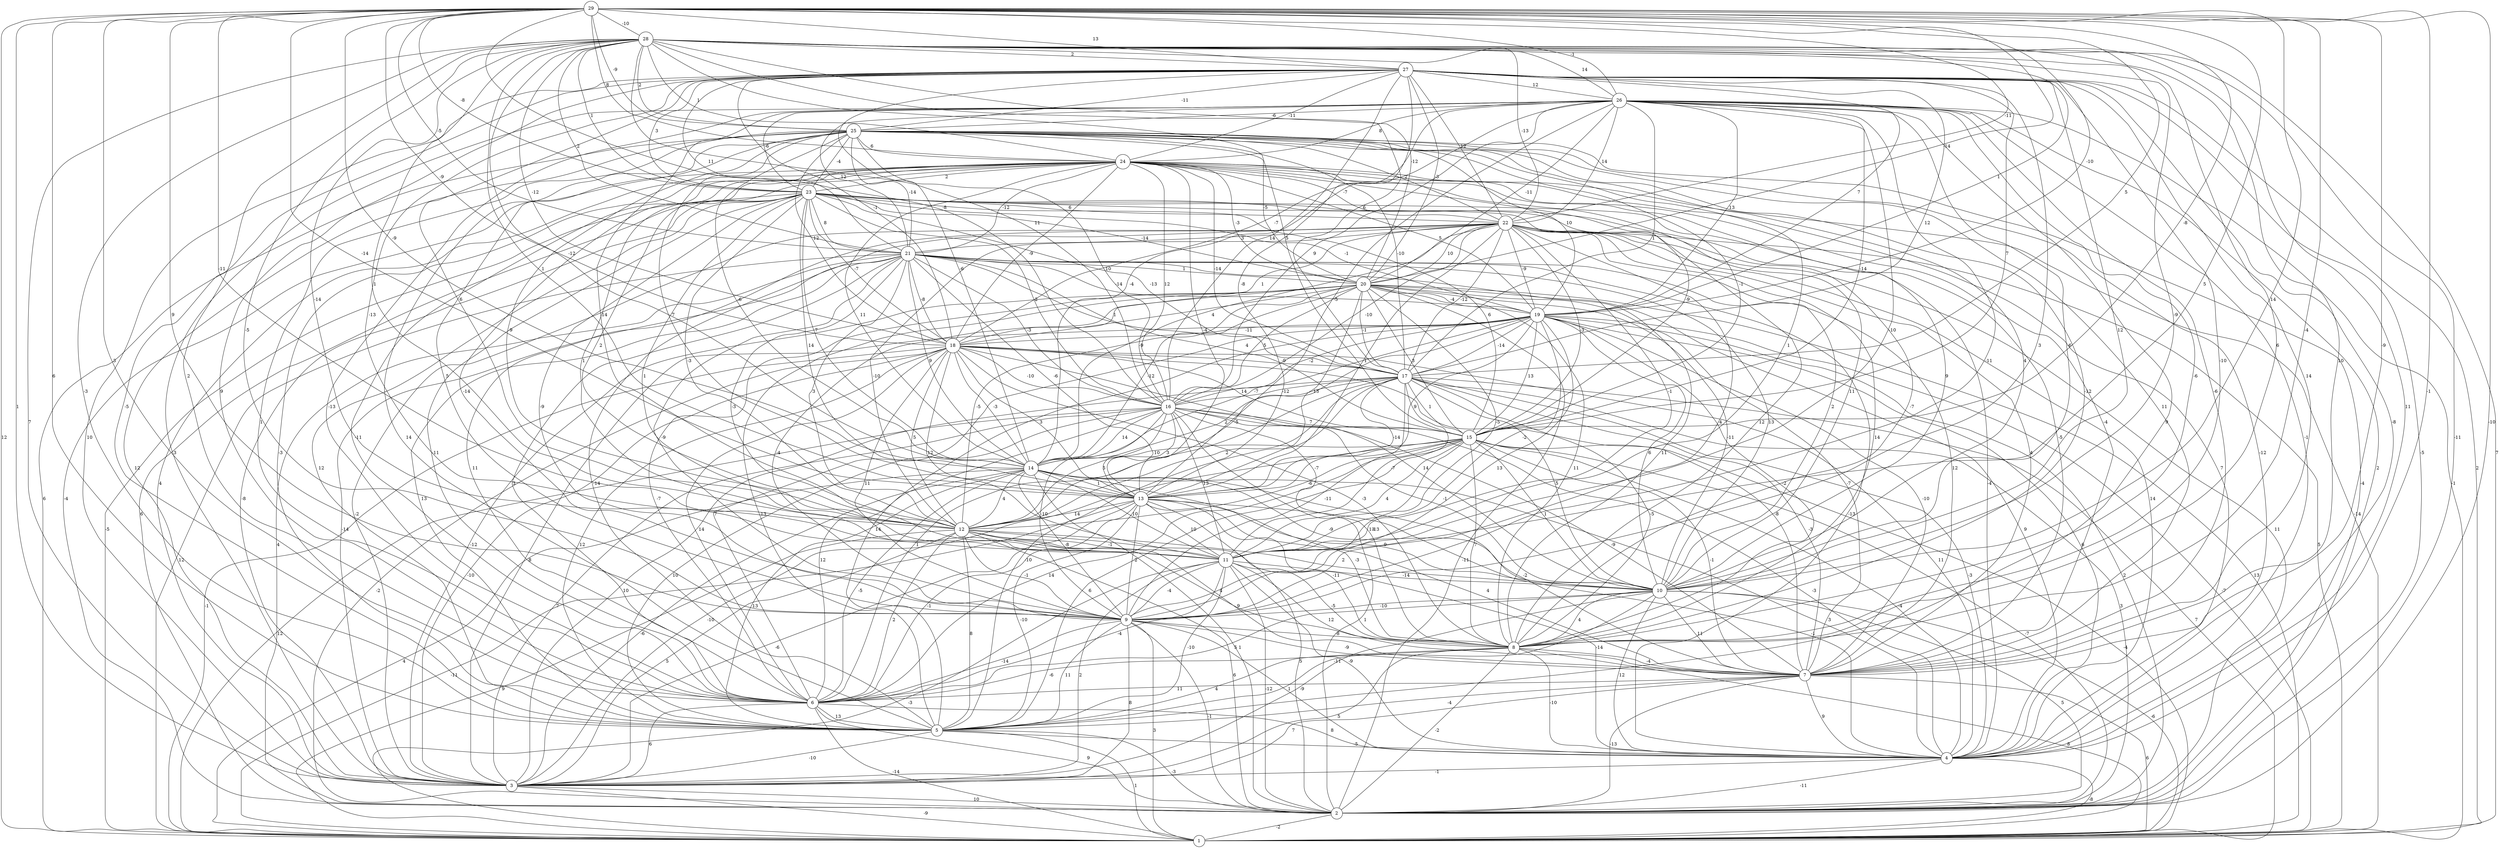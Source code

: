 graph { 
	 fontname="Helvetica,Arial,sans-serif" 
	 node [shape = circle]; 
	 29 -- 1 [label = "12"];
	 29 -- 2 [label = "-10"];
	 29 -- 3 [label = "1"];
	 29 -- 4 [label = "-1"];
	 29 -- 5 [label = "6"];
	 29 -- 6 [label = "3"];
	 29 -- 7 [label = "-9"];
	 29 -- 8 [label = "-4"];
	 29 -- 9 [label = "9"];
	 29 -- 10 [label = "14"];
	 29 -- 11 [label = "5"];
	 29 -- 12 [label = "-11"];
	 29 -- 13 [label = "-14"];
	 29 -- 14 [label = "-9"];
	 29 -- 15 [label = "-8"];
	 29 -- 16 [label = "-8"];
	 29 -- 17 [label = "5"];
	 29 -- 18 [label = "-9"];
	 29 -- 19 [label = "-10"];
	 29 -- 20 [label = "-14"];
	 29 -- 21 [label = "-5"];
	 29 -- 22 [label = "-11"];
	 29 -- 23 [label = "-8"];
	 29 -- 24 [label = "8"];
	 29 -- 25 [label = "-9"];
	 29 -- 26 [label = "-1"];
	 29 -- 27 [label = "13"];
	 29 -- 28 [label = "-10"];
	 28 -- 1 [label = "7"];
	 28 -- 2 [label = "-11"];
	 28 -- 3 [label = "7"];
	 28 -- 4 [label = "11"];
	 28 -- 5 [label = "-3"];
	 28 -- 6 [label = "2"];
	 28 -- 7 [label = "10"];
	 28 -- 8 [label = "6"];
	 28 -- 9 [label = "-5"];
	 28 -- 10 [label = "-9"];
	 28 -- 11 [label = "-14"];
	 28 -- 12 [label = "1"];
	 28 -- 13 [label = "1"];
	 28 -- 14 [label = "-12"];
	 28 -- 15 [label = "5"];
	 28 -- 16 [label = "11"];
	 28 -- 17 [label = "6"];
	 28 -- 18 [label = "-12"];
	 28 -- 19 [label = "1"];
	 28 -- 20 [label = "-12"];
	 28 -- 21 [label = "2"];
	 28 -- 22 [label = "-13"];
	 28 -- 23 [label = "1"];
	 28 -- 24 [label = "1"];
	 28 -- 25 [label = "2"];
	 28 -- 26 [label = "14"];
	 28 -- 27 [label = "2"];
	 27 -- 1 [label = "2"];
	 27 -- 2 [label = "-5"];
	 27 -- 3 [label = "10"];
	 27 -- 4 [label = "-8"];
	 27 -- 5 [label = "-5"];
	 27 -- 6 [label = "9"];
	 27 -- 7 [label = "14"];
	 27 -- 8 [label = "-10"];
	 27 -- 9 [label = "3"];
	 27 -- 10 [label = "12"];
	 27 -- 11 [label = "-13"];
	 27 -- 12 [label = "6"];
	 27 -- 13 [label = "-8"];
	 27 -- 14 [label = "-6"];
	 27 -- 15 [label = "7"];
	 27 -- 16 [label = "14"];
	 27 -- 17 [label = "12"];
	 27 -- 18 [label = "-1"];
	 27 -- 19 [label = "7"];
	 27 -- 20 [label = "-3"];
	 27 -- 21 [label = "11"];
	 27 -- 22 [label = "12"];
	 27 -- 23 [label = "3"];
	 27 -- 24 [label = "-11"];
	 27 -- 25 [label = "-11"];
	 27 -- 26 [label = "12"];
	 26 -- 1 [label = "-1"];
	 26 -- 2 [label = "2"];
	 26 -- 3 [label = "3"];
	 26 -- 4 [label = "-1"];
	 26 -- 5 [label = "9"];
	 26 -- 6 [label = "-13"];
	 26 -- 7 [label = "-6"];
	 26 -- 8 [label = "-6"];
	 26 -- 9 [label = "-11"];
	 26 -- 10 [label = "-6"];
	 26 -- 11 [label = "-10"];
	 26 -- 12 [label = "14"];
	 26 -- 13 [label = "-5"];
	 26 -- 14 [label = "-4"];
	 26 -- 15 [label = "-14"];
	 26 -- 16 [label = "9"];
	 26 -- 17 [label = "1"];
	 26 -- 18 [label = "-7"];
	 26 -- 19 [label = "13"];
	 26 -- 20 [label = "-11"];
	 26 -- 21 [label = "12"];
	 26 -- 22 [label = "14"];
	 26 -- 23 [label = "-6"];
	 26 -- 24 [label = "8"];
	 26 -- 25 [label = "-6"];
	 25 -- 1 [label = "6"];
	 25 -- 2 [label = "-4"];
	 25 -- 3 [label = "12"];
	 25 -- 4 [label = "-12"];
	 25 -- 5 [label = "14"];
	 25 -- 6 [label = "1"];
	 25 -- 7 [label = "11"];
	 25 -- 8 [label = "-12"];
	 25 -- 9 [label = "5"];
	 25 -- 10 [label = "4"];
	 25 -- 11 [label = "1"];
	 25 -- 12 [label = "-9"];
	 25 -- 13 [label = "7"];
	 25 -- 14 [label = "-6"];
	 25 -- 15 [label = "-1"];
	 25 -- 16 [label = "10"];
	 25 -- 17 [label = "-10"];
	 25 -- 18 [label = "12"];
	 25 -- 19 [label = "10"];
	 25 -- 20 [label = "-5"];
	 25 -- 21 [label = "-14"];
	 25 -- 22 [label = "2"];
	 25 -- 23 [label = "-4"];
	 25 -- 24 [label = "6"];
	 24 -- 1 [label = "-14"];
	 24 -- 2 [label = "-4"];
	 24 -- 3 [label = "4"];
	 24 -- 4 [label = "7"];
	 24 -- 5 [label = "-3"];
	 24 -- 6 [label = "-11"];
	 24 -- 7 [label = "-4"];
	 24 -- 8 [label = "-7"];
	 24 -- 9 [label = "-14"];
	 24 -- 10 [label = "9"];
	 24 -- 11 [label = "1"];
	 24 -- 12 [label = "2"];
	 24 -- 13 [label = "-4"];
	 24 -- 14 [label = "11"];
	 24 -- 15 [label = "-9"];
	 24 -- 16 [label = "12"];
	 24 -- 17 [label = "-14"];
	 24 -- 18 [label = "-9"];
	 24 -- 19 [label = "5"];
	 24 -- 20 [label = "-3"];
	 24 -- 21 [label = "-12"];
	 24 -- 22 [label = "-7"];
	 24 -- 23 [label = "2"];
	 23 -- 1 [label = "-5"];
	 23 -- 2 [label = "6"];
	 23 -- 3 [label = "-8"];
	 23 -- 4 [label = "-4"];
	 23 -- 5 [label = "12"];
	 23 -- 6 [label = "-11"];
	 23 -- 7 [label = "-5"];
	 23 -- 8 [label = "12"];
	 23 -- 9 [label = "-9"];
	 23 -- 10 [label = "11"];
	 23 -- 11 [label = "1"];
	 23 -- 12 [label = "-3"];
	 23 -- 13 [label = "14"];
	 23 -- 14 [label = "7"];
	 23 -- 15 [label = "6"];
	 23 -- 16 [label = "2"];
	 23 -- 17 [label = "-13"];
	 23 -- 18 [label = "-7"];
	 23 -- 19 [label = "-1"];
	 23 -- 20 [label = "-14"];
	 23 -- 21 [label = "8"];
	 23 -- 22 [label = "6"];
	 22 -- 1 [label = "5"];
	 22 -- 2 [label = "11"];
	 22 -- 3 [label = "-2"];
	 22 -- 4 [label = "14"];
	 22 -- 5 [label = "-14"];
	 22 -- 6 [label = "11"];
	 22 -- 7 [label = "4"];
	 22 -- 8 [label = "14"];
	 22 -- 9 [label = "4"];
	 22 -- 10 [label = "2"];
	 22 -- 11 [label = "-1"];
	 22 -- 12 [label = "-10"];
	 22 -- 13 [label = "1"];
	 22 -- 14 [label = "-9"];
	 22 -- 15 [label = "-3"];
	 22 -- 16 [label = "-10"];
	 22 -- 17 [label = "-12"];
	 22 -- 18 [label = "1"];
	 22 -- 19 [label = "-9"];
	 22 -- 20 [label = "10"];
	 22 -- 21 [label = "3"];
	 21 -- 1 [label = "12"];
	 21 -- 2 [label = "4"];
	 21 -- 3 [label = "-14"];
	 21 -- 4 [label = "-13"];
	 21 -- 5 [label = "13"];
	 21 -- 6 [label = "3"];
	 21 -- 7 [label = "12"];
	 21 -- 8 [label = "11"];
	 21 -- 9 [label = "-9"];
	 21 -- 10 [label = "13"];
	 21 -- 11 [label = "-3"];
	 21 -- 12 [label = "3"];
	 21 -- 13 [label = "-6"];
	 21 -- 14 [label = "9"];
	 21 -- 15 [label = "4"];
	 21 -- 16 [label = "-3"];
	 21 -- 17 [label = "1"];
	 21 -- 18 [label = "-8"];
	 21 -- 19 [label = "-14"];
	 21 -- 20 [label = "1"];
	 20 -- 1 [label = "13"];
	 20 -- 2 [label = "-11"];
	 20 -- 3 [label = "-12"];
	 20 -- 4 [label = "9"];
	 20 -- 5 [label = "13"];
	 20 -- 6 [label = "-7"];
	 20 -- 7 [label = "-7"];
	 20 -- 8 [label = "11"];
	 20 -- 9 [label = "-4"];
	 20 -- 10 [label = "-11"];
	 20 -- 11 [label = "-5"];
	 20 -- 12 [label = "-5"];
	 20 -- 13 [label = "13"];
	 20 -- 14 [label = "-12"];
	 20 -- 15 [label = "3"];
	 20 -- 16 [label = "5"];
	 20 -- 17 [label = "-1"];
	 20 -- 18 [label = "4"];
	 20 -- 19 [label = "-4"];
	 19 -- 1 [label = "-7"];
	 19 -- 2 [label = "2"];
	 19 -- 3 [label = "8"];
	 19 -- 4 [label = "6"];
	 19 -- 5 [label = "14"];
	 19 -- 6 [label = "7"];
	 19 -- 7 [label = "-10"];
	 19 -- 8 [label = "-2"];
	 19 -- 9 [label = "13"];
	 19 -- 10 [label = "6"];
	 19 -- 11 [label = "-2"];
	 19 -- 12 [label = "-5"];
	 19 -- 13 [label = "9"];
	 19 -- 14 [label = "-7"];
	 19 -- 15 [label = "13"];
	 19 -- 16 [label = "-2"];
	 19 -- 17 [label = "-14"];
	 19 -- 18 [label = "-11"];
	 18 -- 1 [label = "-1"];
	 18 -- 2 [label = "-2"];
	 18 -- 3 [label = "-10"];
	 18 -- 4 [label = "11"];
	 18 -- 5 [label = "12"];
	 18 -- 6 [label = "14"];
	 18 -- 7 [label = "-8"];
	 18 -- 8 [label = "-3"];
	 18 -- 9 [label = "11"];
	 18 -- 10 [label = "14"];
	 18 -- 11 [label = "12"];
	 18 -- 12 [label = "5"];
	 18 -- 13 [label = "3"];
	 18 -- 14 [label = "-3"];
	 18 -- 15 [label = "14"];
	 18 -- 16 [label = "-10"];
	 18 -- 17 [label = "-9"];
	 17 -- 1 [label = "7"];
	 17 -- 2 [label = "3"];
	 17 -- 3 [label = "10"];
	 17 -- 4 [label = "-3"];
	 17 -- 5 [label = "-10"];
	 17 -- 6 [label = "1"];
	 17 -- 7 [label = "-3"];
	 17 -- 8 [label = "-5"];
	 17 -- 9 [label = "-11"];
	 17 -- 10 [label = "5"];
	 17 -- 11 [label = "-7"];
	 17 -- 12 [label = "2"];
	 17 -- 13 [label = "-14"];
	 17 -- 14 [label = "2"];
	 17 -- 15 [label = "1"];
	 17 -- 16 [label = "-12"];
	 16 -- 1 [label = "12"];
	 16 -- 2 [label = "1"];
	 16 -- 3 [label = "7"];
	 16 -- 4 [label = "-3"];
	 16 -- 5 [label = "10"];
	 16 -- 6 [label = "12"];
	 16 -- 7 [label = "-9"];
	 16 -- 8 [label = "-13"];
	 16 -- 9 [label = "-10"];
	 16 -- 10 [label = "-1"];
	 16 -- 11 [label = "13"];
	 16 -- 12 [label = "5"];
	 16 -- 13 [label = "3"];
	 16 -- 14 [label = "14"];
	 16 -- 15 [label = "7"];
	 15 -- 1 [label = "-4"];
	 15 -- 2 [label = "-7"];
	 15 -- 3 [label = "-10"];
	 15 -- 4 [label = "-4"];
	 15 -- 5 [label = "6"];
	 15 -- 6 [label = "14"];
	 15 -- 7 [label = "-1"];
	 15 -- 8 [label = "7"];
	 15 -- 9 [label = "13"];
	 15 -- 10 [label = "1"];
	 15 -- 11 [label = "4"];
	 15 -- 12 [label = "-6"];
	 15 -- 13 [label = "-7"];
	 15 -- 14 [label = "10"];
	 14 -- 1 [label = "4"];
	 14 -- 2 [label = "1"];
	 14 -- 3 [label = "-6"];
	 14 -- 4 [label = "3"];
	 14 -- 5 [label = "13"];
	 14 -- 6 [label = "-5"];
	 14 -- 7 [label = "-2"];
	 14 -- 8 [label = "-3"];
	 14 -- 9 [label = "-8"];
	 14 -- 10 [label = "-9"];
	 14 -- 11 [label = "10"];
	 14 -- 12 [label = "4"];
	 14 -- 13 [label = "1"];
	 13 -- 1 [label = "-11"];
	 13 -- 2 [label = "5"];
	 13 -- 3 [label = "-6"];
	 13 -- 4 [label = "-1"];
	 13 -- 5 [label = "-10"];
	 13 -- 6 [label = "-1"];
	 13 -- 7 [label = "4"];
	 13 -- 8 [label = "-11"];
	 13 -- 9 [label = "-2"];
	 13 -- 10 [label = "9"];
	 13 -- 11 [label = "10"];
	 13 -- 12 [label = "14"];
	 12 -- 1 [label = "9"];
	 12 -- 2 [label = "6"];
	 12 -- 3 [label = "5"];
	 12 -- 4 [label = "-14"];
	 12 -- 5 [label = "8"];
	 12 -- 6 [label = "2"];
	 12 -- 7 [label = "9"];
	 12 -- 8 [label = "4"];
	 12 -- 9 [label = "-1"];
	 12 -- 10 [label = "2"];
	 12 -- 11 [label = "-1"];
	 11 -- 1 [label = "-3"];
	 11 -- 2 [label = "-12"];
	 11 -- 3 [label = "2"];
	 11 -- 4 [label = "-9"];
	 11 -- 5 [label = "-10"];
	 11 -- 6 [label = "-4"];
	 11 -- 7 [label = "12"];
	 11 -- 8 [label = "-5"];
	 11 -- 9 [label = "-4"];
	 11 -- 10 [label = "-14"];
	 10 -- 1 [label = "-6"];
	 10 -- 2 [label = "5"];
	 10 -- 3 [label = "-9"];
	 10 -- 4 [label = "12"];
	 10 -- 5 [label = "-11"];
	 10 -- 6 [label = "5"];
	 10 -- 7 [label = "11"];
	 10 -- 8 [label = "4"];
	 10 -- 9 [label = "-10"];
	 9 -- 1 [label = "3"];
	 9 -- 2 [label = "-1"];
	 9 -- 3 [label = "8"];
	 9 -- 4 [label = "1"];
	 9 -- 5 [label = "11"];
	 9 -- 6 [label = "-14"];
	 9 -- 7 [label = "-9"];
	 9 -- 8 [label = "-8"];
	 8 -- 1 [label = "8"];
	 8 -- 2 [label = "-2"];
	 8 -- 3 [label = "5"];
	 8 -- 4 [label = "-10"];
	 8 -- 5 [label = "4"];
	 8 -- 6 [label = "-6"];
	 8 -- 7 [label = "-4"];
	 7 -- 1 [label = "6"];
	 7 -- 2 [label = "-13"];
	 7 -- 3 [label = "7"];
	 7 -- 4 [label = "9"];
	 7 -- 5 [label = "-4"];
	 7 -- 6 [label = "11"];
	 6 -- 1 [label = "-14"];
	 6 -- 2 [label = "9"];
	 6 -- 3 [label = "6"];
	 6 -- 4 [label = "8"];
	 6 -- 5 [label = "13"];
	 5 -- 1 [label = "1"];
	 5 -- 2 [label = "-3"];
	 5 -- 3 [label = "-10"];
	 5 -- 4 [label = "-5"];
	 4 -- 1 [label = "-8"];
	 4 -- 2 [label = "-11"];
	 4 -- 3 [label = "-1"];
	 3 -- 1 [label = "-9"];
	 3 -- 2 [label = "10"];
	 2 -- 1 [label = "-2"];
	 1;
	 2;
	 3;
	 4;
	 5;
	 6;
	 7;
	 8;
	 9;
	 10;
	 11;
	 12;
	 13;
	 14;
	 15;
	 16;
	 17;
	 18;
	 19;
	 20;
	 21;
	 22;
	 23;
	 24;
	 25;
	 26;
	 27;
	 28;
	 29;
}
